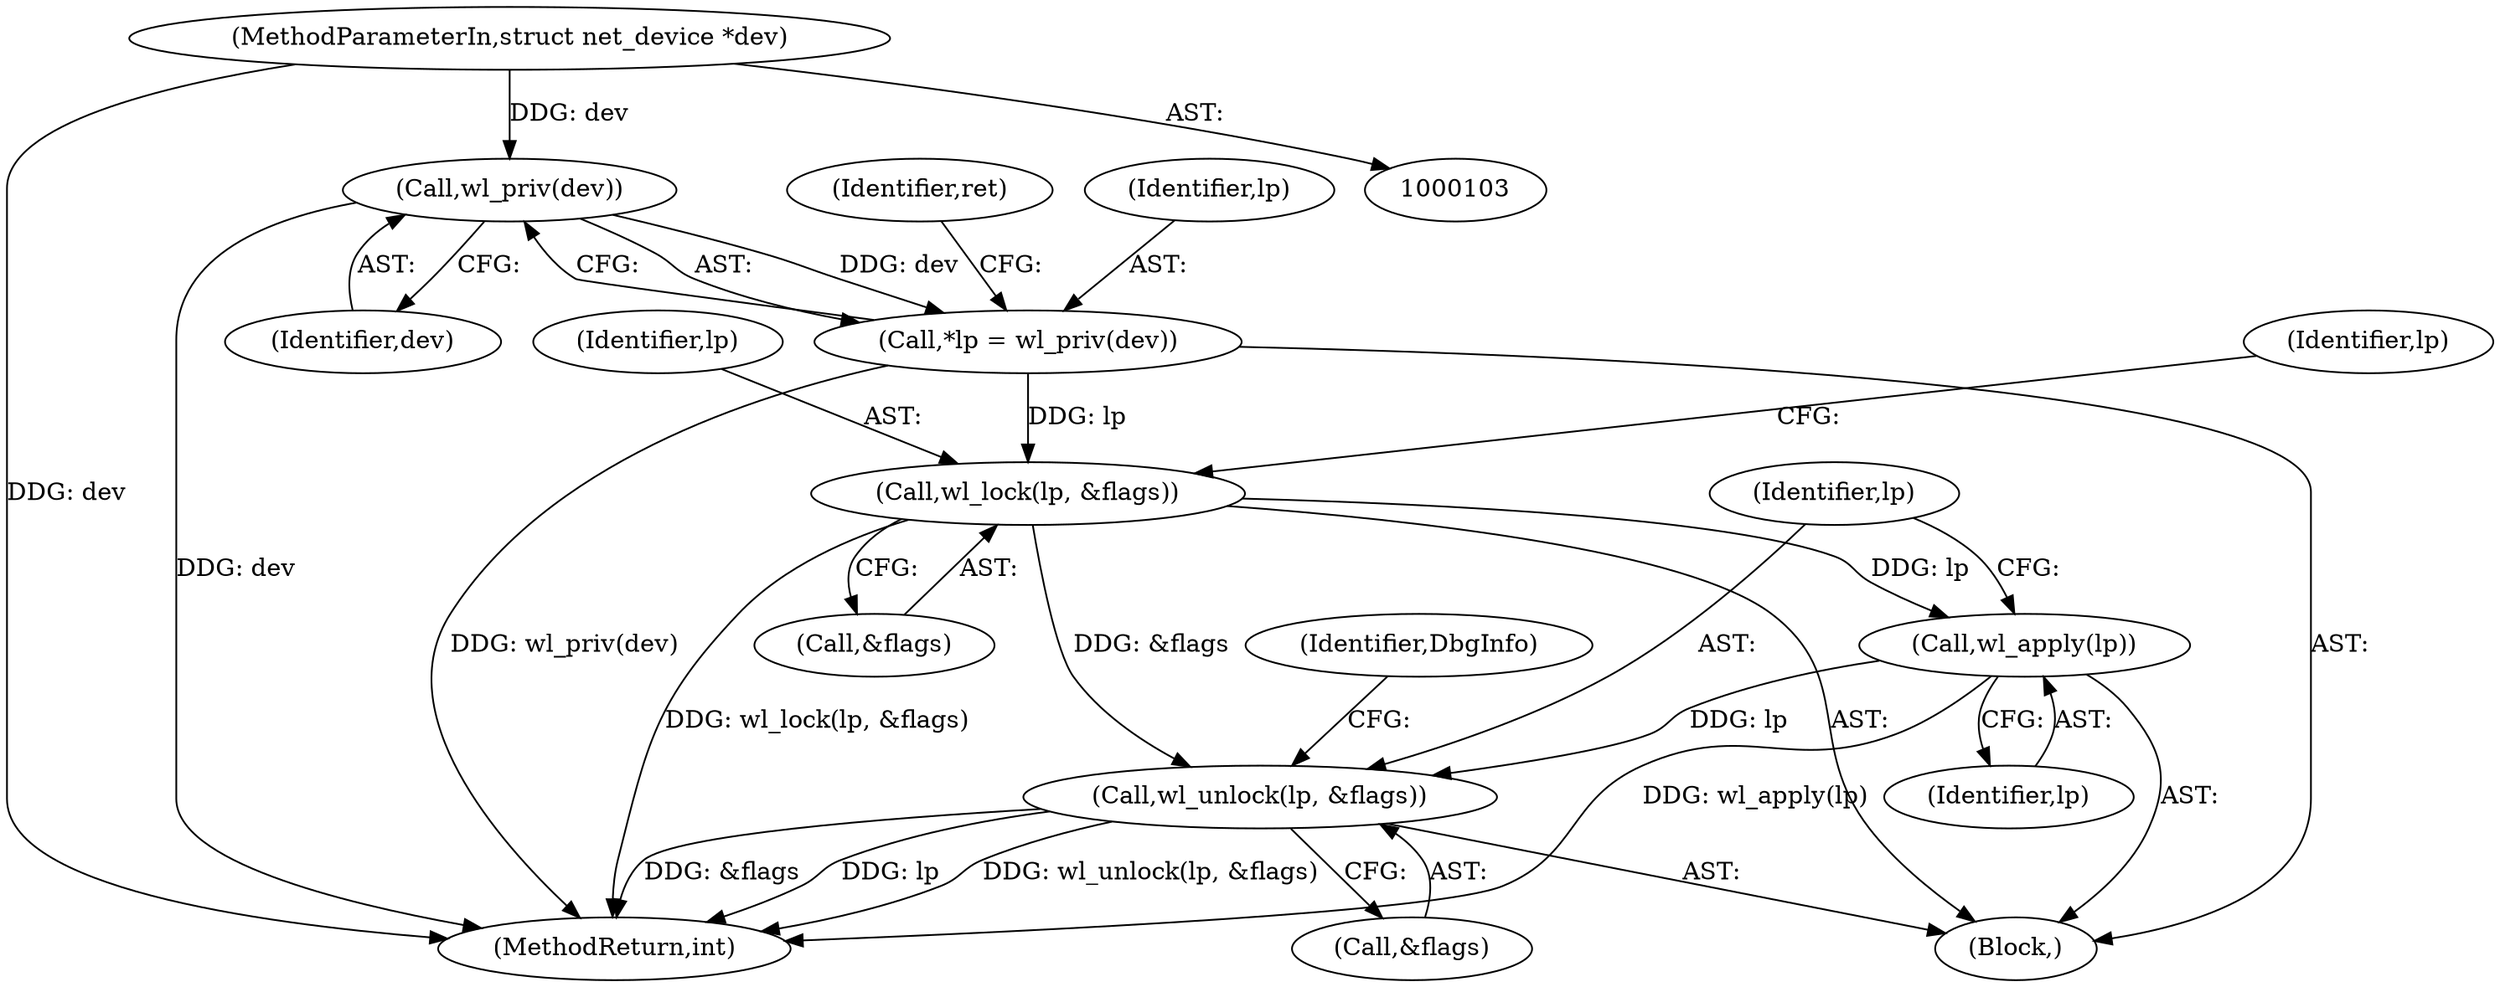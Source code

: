 digraph "0_linux_b5e2f339865fb443107e5b10603e53bbc92dc054@pointer" {
"1000112" [label="(Call,wl_priv(dev))"];
"1000104" [label="(MethodParameterIn,struct net_device *dev)"];
"1000110" [label="(Call,*lp = wl_priv(dev))"];
"1000124" [label="(Call,wl_lock(lp, &flags))"];
"1000156" [label="(Call,wl_apply(lp))"];
"1000158" [label="(Call,wl_unlock(lp, &flags))"];
"1000130" [label="(Identifier,lp)"];
"1000113" [label="(Identifier,dev)"];
"1000163" [label="(Identifier,DbgInfo)"];
"1000124" [label="(Call,wl_lock(lp, &flags))"];
"1000166" [label="(MethodReturn,int)"];
"1000125" [label="(Identifier,lp)"];
"1000156" [label="(Call,wl_apply(lp))"];
"1000159" [label="(Identifier,lp)"];
"1000160" [label="(Call,&flags)"];
"1000112" [label="(Call,wl_priv(dev))"];
"1000111" [label="(Identifier,lp)"];
"1000110" [label="(Call,*lp = wl_priv(dev))"];
"1000104" [label="(MethodParameterIn,struct net_device *dev)"];
"1000158" [label="(Call,wl_unlock(lp, &flags))"];
"1000157" [label="(Identifier,lp)"];
"1000108" [label="(Block,)"];
"1000118" [label="(Identifier,ret)"];
"1000126" [label="(Call,&flags)"];
"1000112" -> "1000110"  [label="AST: "];
"1000112" -> "1000113"  [label="CFG: "];
"1000113" -> "1000112"  [label="AST: "];
"1000110" -> "1000112"  [label="CFG: "];
"1000112" -> "1000166"  [label="DDG: dev"];
"1000112" -> "1000110"  [label="DDG: dev"];
"1000104" -> "1000112"  [label="DDG: dev"];
"1000104" -> "1000103"  [label="AST: "];
"1000104" -> "1000166"  [label="DDG: dev"];
"1000110" -> "1000108"  [label="AST: "];
"1000111" -> "1000110"  [label="AST: "];
"1000118" -> "1000110"  [label="CFG: "];
"1000110" -> "1000166"  [label="DDG: wl_priv(dev)"];
"1000110" -> "1000124"  [label="DDG: lp"];
"1000124" -> "1000108"  [label="AST: "];
"1000124" -> "1000126"  [label="CFG: "];
"1000125" -> "1000124"  [label="AST: "];
"1000126" -> "1000124"  [label="AST: "];
"1000130" -> "1000124"  [label="CFG: "];
"1000124" -> "1000166"  [label="DDG: wl_lock(lp, &flags)"];
"1000124" -> "1000156"  [label="DDG: lp"];
"1000124" -> "1000158"  [label="DDG: &flags"];
"1000156" -> "1000108"  [label="AST: "];
"1000156" -> "1000157"  [label="CFG: "];
"1000157" -> "1000156"  [label="AST: "];
"1000159" -> "1000156"  [label="CFG: "];
"1000156" -> "1000166"  [label="DDG: wl_apply(lp)"];
"1000156" -> "1000158"  [label="DDG: lp"];
"1000158" -> "1000108"  [label="AST: "];
"1000158" -> "1000160"  [label="CFG: "];
"1000159" -> "1000158"  [label="AST: "];
"1000160" -> "1000158"  [label="AST: "];
"1000163" -> "1000158"  [label="CFG: "];
"1000158" -> "1000166"  [label="DDG: &flags"];
"1000158" -> "1000166"  [label="DDG: lp"];
"1000158" -> "1000166"  [label="DDG: wl_unlock(lp, &flags)"];
}
